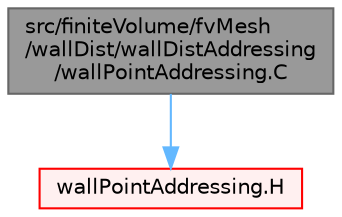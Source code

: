 digraph "src/finiteVolume/fvMesh/wallDist/wallDistAddressing/wallPointAddressing.C"
{
 // LATEX_PDF_SIZE
  bgcolor="transparent";
  edge [fontname=Helvetica,fontsize=10,labelfontname=Helvetica,labelfontsize=10];
  node [fontname=Helvetica,fontsize=10,shape=box,height=0.2,width=0.4];
  Node1 [id="Node000001",label="src/finiteVolume/fvMesh\l/wallDist/wallDistAddressing\l/wallPointAddressing.C",height=0.2,width=0.4,color="gray40", fillcolor="grey60", style="filled", fontcolor="black",tooltip=" "];
  Node1 -> Node2 [id="edge1_Node000001_Node000002",color="steelblue1",style="solid",tooltip=" "];
  Node2 [id="Node000002",label="wallPointAddressing.H",height=0.2,width=0.4,color="red", fillcolor="#FFF0F0", style="filled",URL="$wallPointAddressing_8H.html",tooltip=" "];
}
